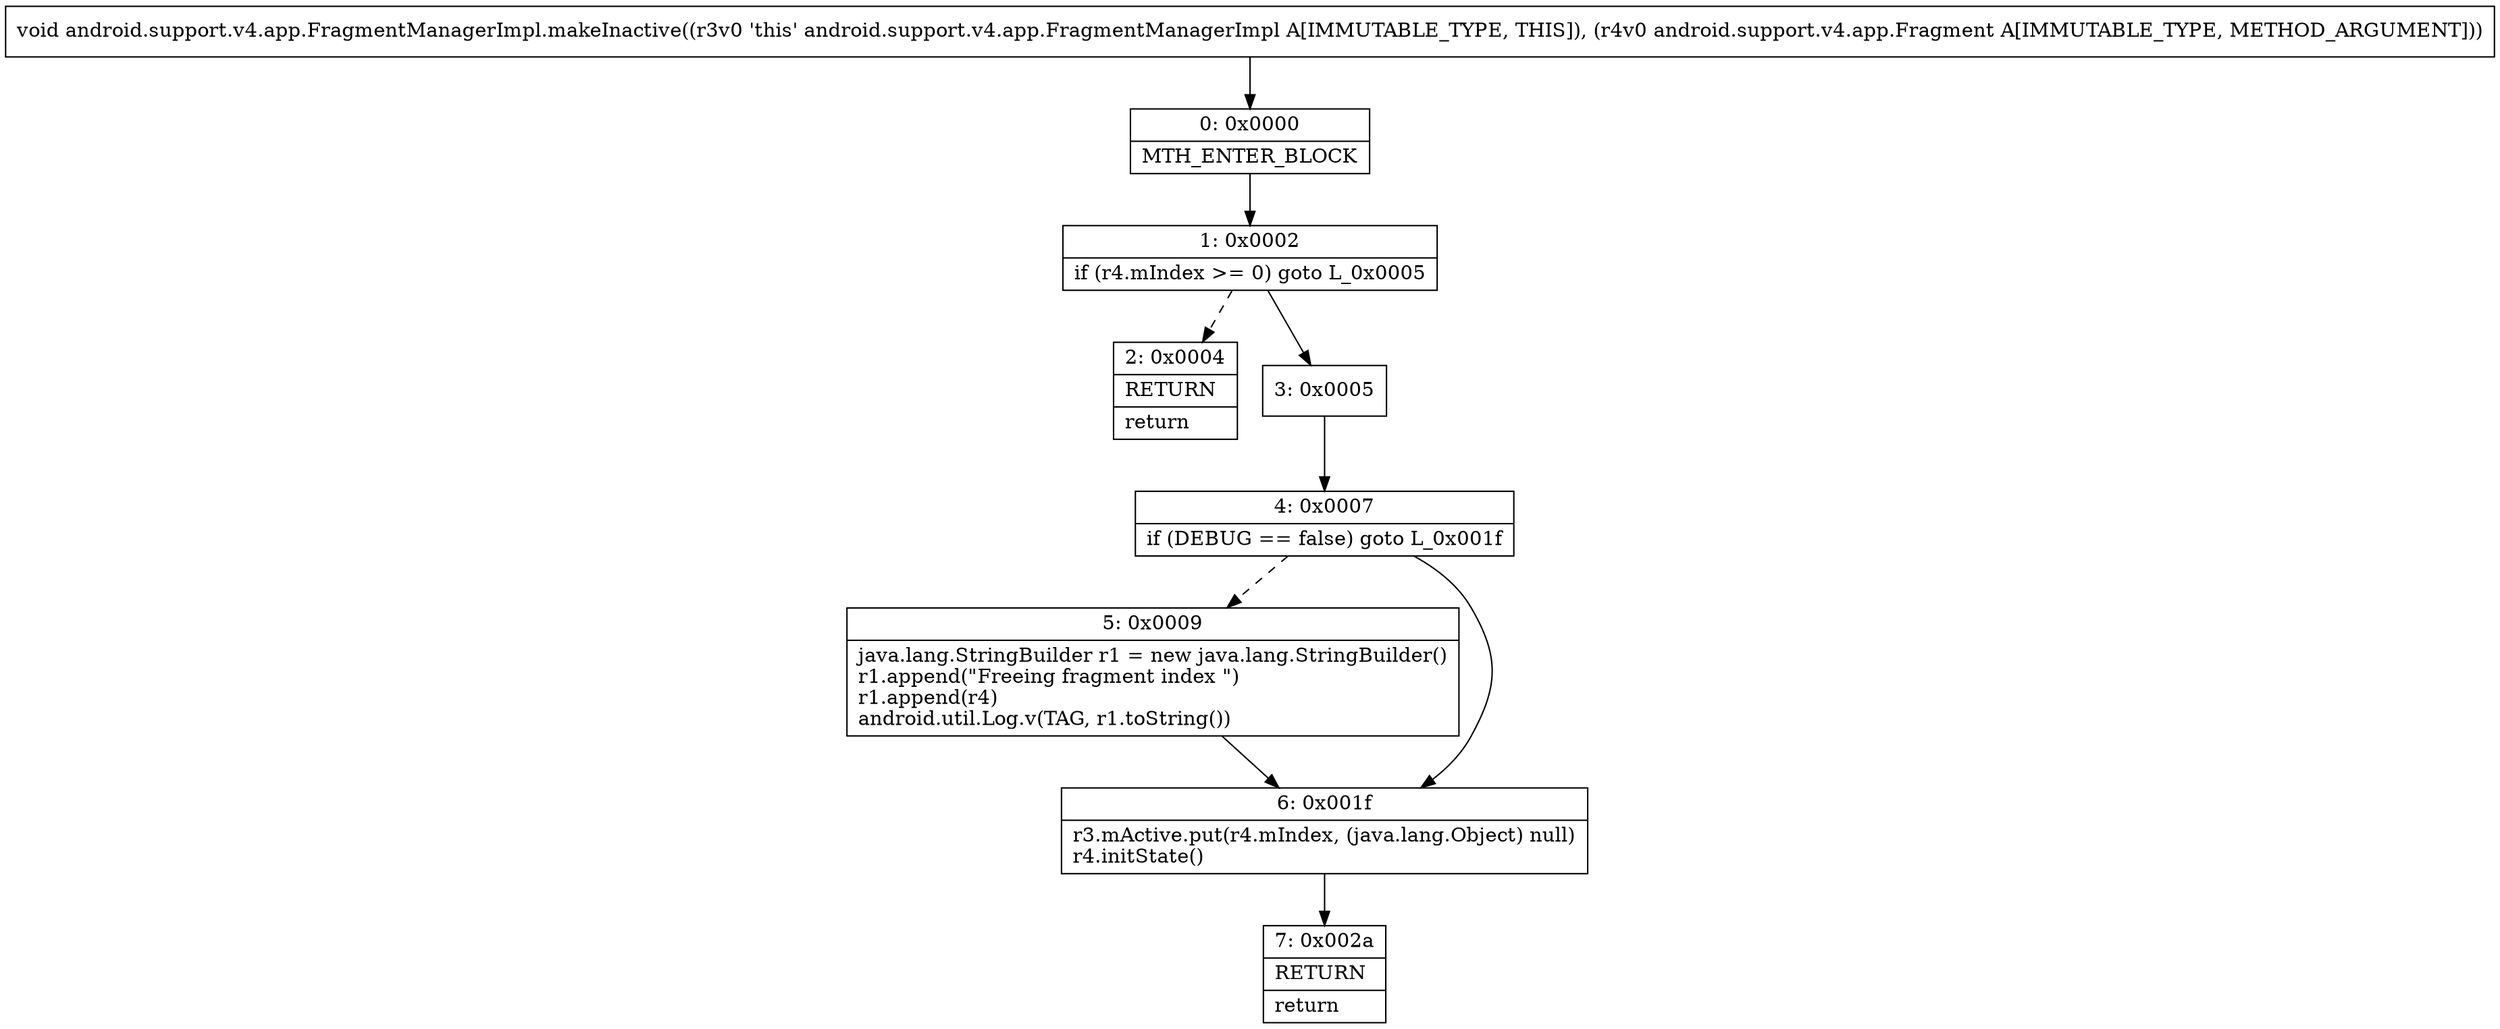 digraph "CFG forandroid.support.v4.app.FragmentManagerImpl.makeInactive(Landroid\/support\/v4\/app\/Fragment;)V" {
Node_0 [shape=record,label="{0\:\ 0x0000|MTH_ENTER_BLOCK\l}"];
Node_1 [shape=record,label="{1\:\ 0x0002|if (r4.mIndex \>= 0) goto L_0x0005\l}"];
Node_2 [shape=record,label="{2\:\ 0x0004|RETURN\l|return\l}"];
Node_3 [shape=record,label="{3\:\ 0x0005}"];
Node_4 [shape=record,label="{4\:\ 0x0007|if (DEBUG == false) goto L_0x001f\l}"];
Node_5 [shape=record,label="{5\:\ 0x0009|java.lang.StringBuilder r1 = new java.lang.StringBuilder()\lr1.append(\"Freeing fragment index \")\lr1.append(r4)\landroid.util.Log.v(TAG, r1.toString())\l}"];
Node_6 [shape=record,label="{6\:\ 0x001f|r3.mActive.put(r4.mIndex, (java.lang.Object) null)\lr4.initState()\l}"];
Node_7 [shape=record,label="{7\:\ 0x002a|RETURN\l|return\l}"];
MethodNode[shape=record,label="{void android.support.v4.app.FragmentManagerImpl.makeInactive((r3v0 'this' android.support.v4.app.FragmentManagerImpl A[IMMUTABLE_TYPE, THIS]), (r4v0 android.support.v4.app.Fragment A[IMMUTABLE_TYPE, METHOD_ARGUMENT])) }"];
MethodNode -> Node_0;
Node_0 -> Node_1;
Node_1 -> Node_2[style=dashed];
Node_1 -> Node_3;
Node_3 -> Node_4;
Node_4 -> Node_5[style=dashed];
Node_4 -> Node_6;
Node_5 -> Node_6;
Node_6 -> Node_7;
}

